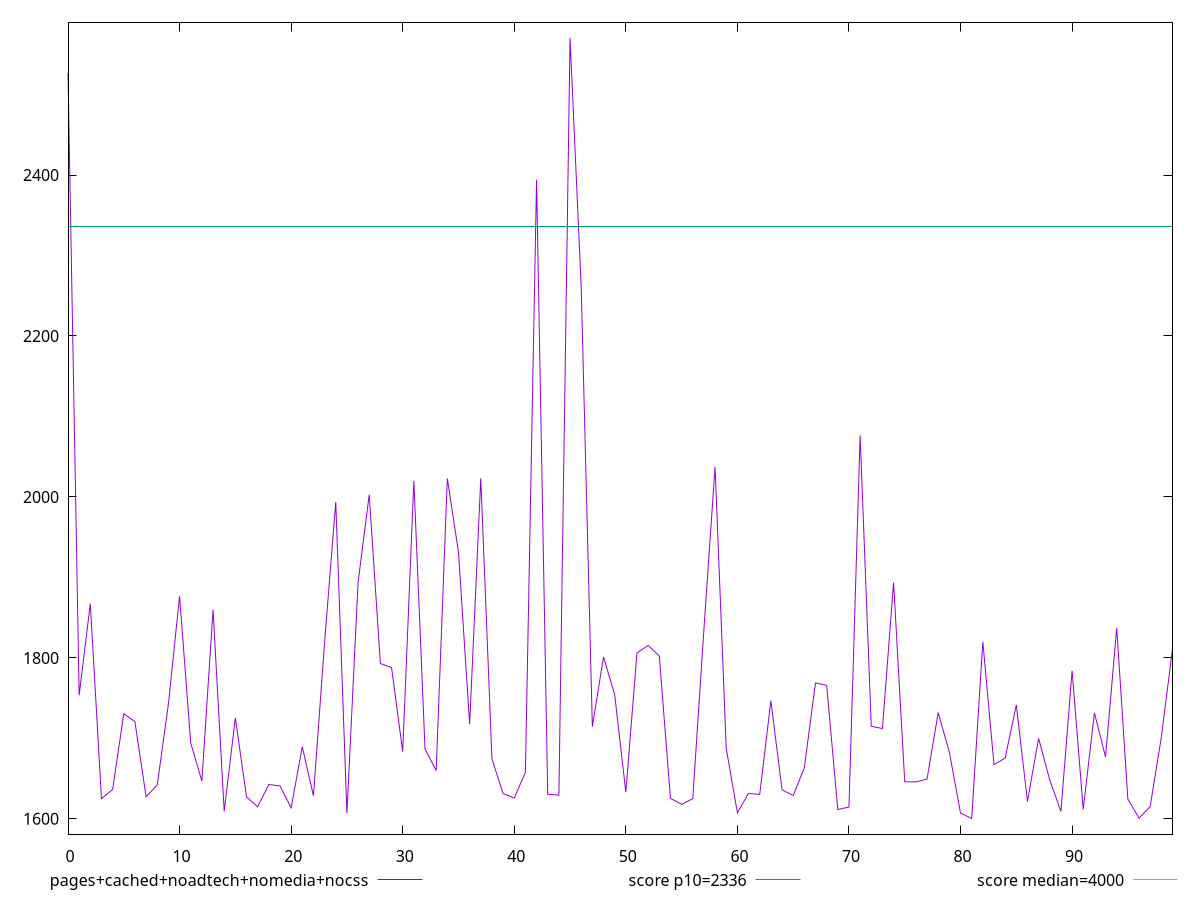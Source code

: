 reset

$pagesCachedNoadtechNomediaNocss <<EOF
0 2526.7255000000005
1 1753.5955
2 1867.5175
3 1625.1264999999999
4 1636.4340000000002
5 1730.6605
6 1720.6820000000002
7 1627.4720000000002
8 1642.0634999999997
9 1742.6174999999998
10 1876.717
11 1694.325
12 1646.8899999999999
13 1859.771
14 1609.4845
15 1725.4149999999995
16 1627.3325
17 1615.0149999999999
18 1642.6809999999998
19 1640.986
20 1613.6195000000002
21 1689.4954999999998
22 1628.6395000000002
23 1819.5285
24 1993.7174999999997
25 1606.953
26 1893.602
27 2002.938
28 1792.9599999999998
29 1788.1235000000001
30 1683.6454999999999
31 2020.0240000000001
32 1686.7979999999998
33 1659.9624999999999
34 2022.9540000000002
35 1931.4494999999997
36 1717.6085
37 2023.255
38 1674.4179999999997
39 1631.4375
40 1625.8445000000002
41 1657.8915
42 2394.2110000000002
43 1630.5959999999998
44 1629.4279999999999
45 2570.3999999999996
46 2260.9035
47 1714.7079999999999
48 1801.1109999999999
49 1754.387
50 1633.0715
51 1806.1435
52 1815.576
53 1802.352
54 1625.4210000000003
55 1617.9945
56 1625.1764999999996
57 1835.547
58 2037.4834999999998
59 1687.4654999999998
60 1607.5315
61 1631.7205
62 1630.2165
63 1746.8690000000001
64 1636.159
65 1629.0265000000004
66 1663.4630000000002
67 1768.8905000000002
68 1765.8890000000001
69 1611.5495
70 1614.6765
71 2076.5640000000003
72 1715.0670000000005
73 1712.119
74 1893.6599999999999
75 1646.0315
76 1645.8575
77 1649.4444999999998
78 1732.0700000000002
79 1682.6619999999998
80 1607.2624999999998
81 1600.4009999999998
82 1819.7755000000002
83 1667.4769999999999
84 1675.455
85 1741.6574999999998
86 1621.5680000000002
87 1700.0897
88 1648.136
89 1609.2645
90 1784.0894999999998
91 1611.8075000000001
92 1731.645
93 1676.879
94 1837.2604999999996
95 1624.6545
96 1600.8645
97 1615.2649999999999
98 1701.4615
99 1811.1454999999996
EOF

set key outside below
set xrange [0:99]
set yrange [1581.00102:2589.79998]
set trange [1581.00102:2589.79998]
set terminal svg size 640, 500 enhanced background rgb 'white'
set output "report_00015_2021-02-09T16-11-33.973Z/first-contentful-paint/comparison/line/4_vs_5.svg"

plot $pagesCachedNoadtechNomediaNocss title "pages+cached+noadtech+nomedia+nocss" with line, \
     2336 title "score p10=2336", \
     4000 title "score median=4000"

reset
